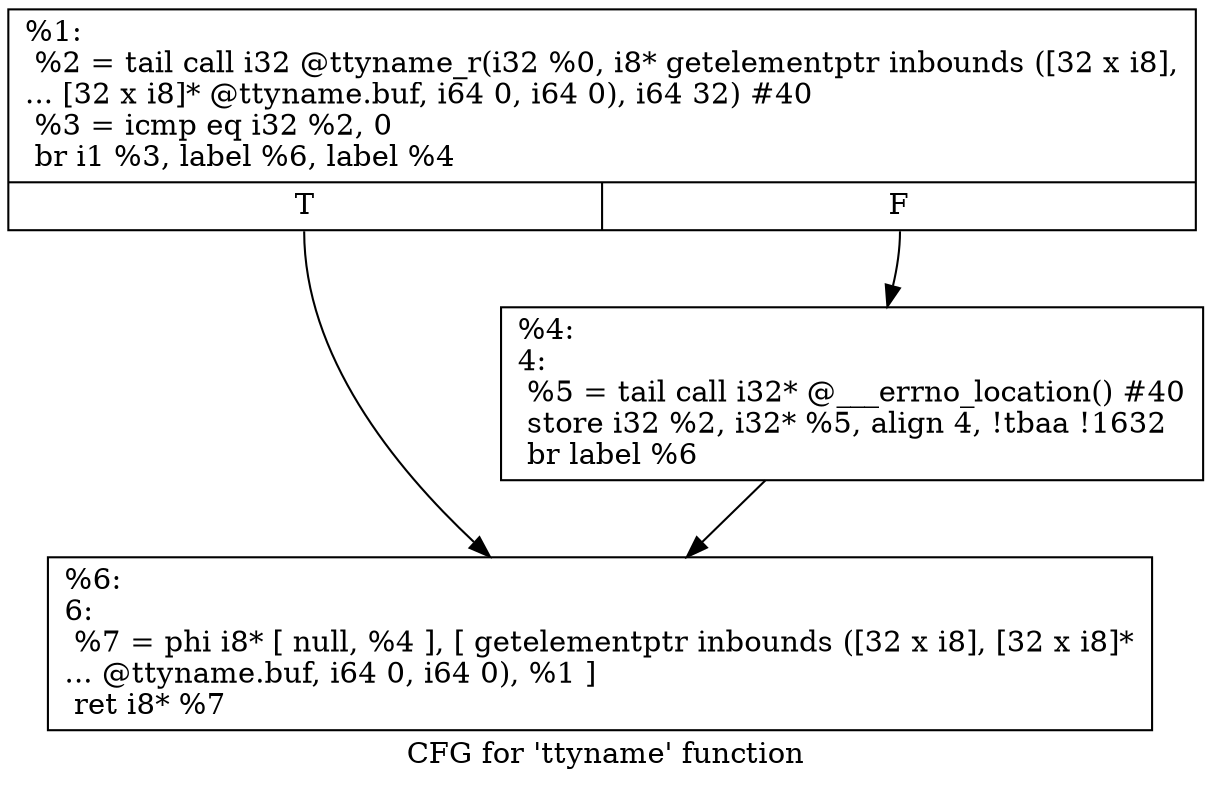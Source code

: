 digraph "CFG for 'ttyname' function" {
	label="CFG for 'ttyname' function";

	Node0x1d052e0 [shape=record,label="{%1:\l  %2 = tail call i32 @ttyname_r(i32 %0, i8* getelementptr inbounds ([32 x i8],\l... [32 x i8]* @ttyname.buf, i64 0, i64 0), i64 32) #40\l  %3 = icmp eq i32 %2, 0\l  br i1 %3, label %6, label %4\l|{<s0>T|<s1>F}}"];
	Node0x1d052e0:s0 -> Node0x1d053b0;
	Node0x1d052e0:s1 -> Node0x1d05360;
	Node0x1d05360 [shape=record,label="{%4:\l4:                                                \l  %5 = tail call i32* @___errno_location() #40\l  store i32 %2, i32* %5, align 4, !tbaa !1632\l  br label %6\l}"];
	Node0x1d05360 -> Node0x1d053b0;
	Node0x1d053b0 [shape=record,label="{%6:\l6:                                                \l  %7 = phi i8* [ null, %4 ], [ getelementptr inbounds ([32 x i8], [32 x i8]*\l... @ttyname.buf, i64 0, i64 0), %1 ]\l  ret i8* %7\l}"];
}
